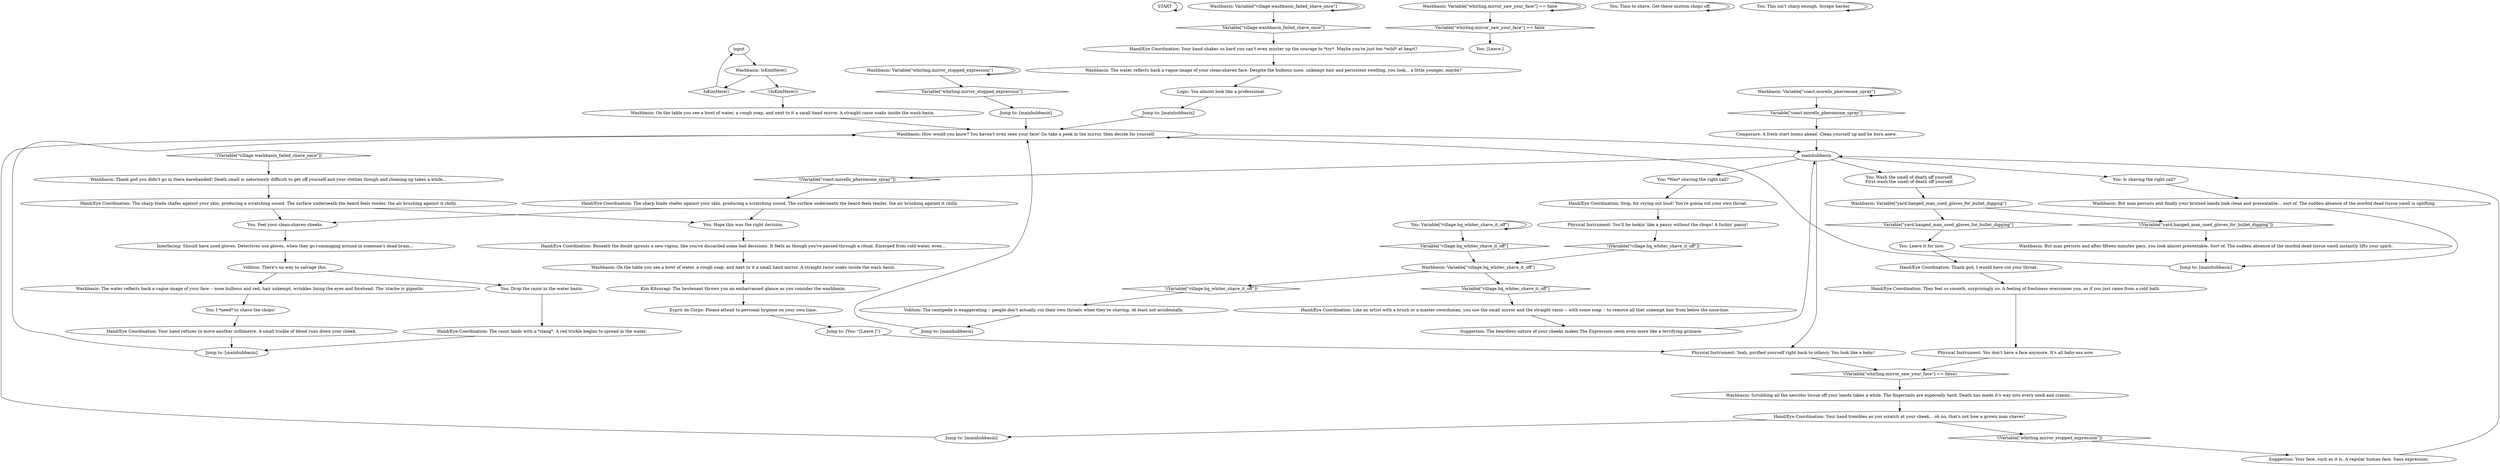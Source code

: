 # HQ / WASHBASIN
# A washbasin An interactable dialogue where you can shave your beard/muttonchops! This changes the portrait in the mirror dialogue, and the one on UI.
# ==================================================
digraph G {
	  0 [label="START"];
	  1 [label="input"];
	  2 [label="Washbasin: On the table you see a bowl of water, a rough soap, and next to it a small hand mirror. A straight razor soaks inside the wash basin."];
	  3 [label="Physical Instrument: Yeah, purified yourself right back to infancy. You look like a baby!"];
	  4 [label="You: [Leave.]"];
	  5 [label="Washbasin: How would you know? You haven't even seen your face! Go take a peek in the mirror, then decide for yourself."];
	  6 [label="mainhubbasin"];
	  7 [label="Jump to: [mainhubbasin]"];
	  8 [label="Suggestion: Your face, such as it is. A regular human face. Sans expression."];
	  9 [label="Suggestion: The beardless nature of your cheeks makes The Expression seem even more like a terrifying grimace."];
	  10 [label="Washbasin: Variable[\"coast.morells_pheromone_spray\"]"];
	  11 [label="Variable[\"coast.morells_pheromone_spray\"]", shape=diamond];
	  12 [label="!(Variable[\"coast.morells_pheromone_spray\"])", shape=diamond];
	  13 [label="You: Time to shave. Get these mutton chops off."];
	  14 [label="You: Variable[\"village.hq_whitec_shave_it_off\"]"];
	  15 [label="Variable[\"village.hq_whitec_shave_it_off\"]", shape=diamond];
	  16 [label="!(Variable[\"village.hq_whitec_shave_it_off\"])", shape=diamond];
	  17 [label="Composure: A fresh start looms ahead. Clean yourself up and be born anew."];
	  18 [label="Hand/Eye Coordination: The sharp blade chafes against your skin, producing a scratching sound. The surface underneath the beard feels tender, the air brushing against it chilly."];
	  19 [label="Washbasin: But man persists and after fifteen minutes pass, you look almost presentable. Sort of. The sudden absence of the morbid dead tissue smell instantly lifts your spirit."];
	  20 [label="Washbasin: Scrubbing all the necrotic tissue off your hands takes a while. The fingernails are especially hard. Death has made it's way into every nook and cranny..."];
	  21 [label="Washbasin: The water reflects back a vague image of your face -- nose bulbous and red, hair unkempt, wrinkles lining the eyes and forehead. The 'stache is gigantic."];
	  22 [label="You: I *need* to shave the chops!"];
	  23 [label="Physical Instrument: You'll be lookin' like a pansy without the chops! A fuckin' pansy!"];
	  24 [label="Volition: There's no way to salvage this."];
	  25 [label="Washbasin: But man persists and finally your bruised hands look clean and presentable... sort of. The sudden absence of the morbid dead tissue smell is uplifting."];
	  26 [label="Washbasin: Variable[\"whirling.mirror_saw_your_face\"] == false"];
	  27 [label="Variable[\"whirling.mirror_saw_your_face\"] == false", shape=diamond];
	  28 [label="!(Variable[\"whirling.mirror_saw_your_face\"] == false)", shape=diamond];
	  29 [label="Jump to: [mainhubbasin]"];
	  30 [label="Jump to: [mainhubbasin]"];
	  31 [label="You: This isn't sharp enough. Scrape harder."];
	  32 [label="Hand/Eye Coordination: Stop, for crying out loud! You're gonna cut your own throat."];
	  33 [label="Washbasin: The water reflects back a vague image of your clean-shaven face. Despite the bulbous nose, unkempt hair and persistent swelling, you look... a little younger, maybe?"];
	  34 [label="Jump to: [mainhubbasin]"];
	  35 [label="Washbasin: Variable[\"whirling.mirror_stopped_expression\"]"];
	  36 [label="Variable[\"whirling.mirror_stopped_expression\"]", shape=diamond];
	  37 [label="!(Variable[\"whirling.mirror_stopped_expression\"])", shape=diamond];
	  38 [label="You: Leave it for now."];
	  39 [label="Washbasin: Thank god you didn't go in there barehanded! Death smell is notoriously difficult to get off yourself and your clothes though and cleaning up takes a while..."];
	  40 [label="Hand/Eye Coordination: Your hand trembles as you scratch at your cheek... oh no, that's not how a grown man shaves!"];
	  41 [label="Interfacing: Should have used gloves. Detectives use gloves, when they go rummaging around in someone's dead brain..."];
	  42 [label="Hand/Eye Coordination: They feel so smooth, surprisingly so. A feeling of freshness overcomes you, as if you just came from a cold bath."];
	  43 [label="Volition: The centipede is exaggerating -- people don't actually cut their own throats when they're shaving. At least not accidentally."];
	  44 [label="Washbasin: Variable[\"village.washbasin_failed_shave_once\"]"];
	  45 [label="Variable[\"village.washbasin_failed_shave_once\"]", shape=diamond];
	  46 [label="!(Variable[\"village.washbasin_failed_shave_once\"])", shape=diamond];
	  47 [label="Hand/Eye Coordination: Beneath the doubt sprouts a new vigour, like you've discarded some bad decisions. It feels as though you've passed through a ritual. Emerged from cold water, even..."];
	  48 [label="Esprit de Corps: Please attend to personal hygiene on your own time."];
	  49 [label="Jump to: [mainhubbasin]"];
	  50 [label="You: Feel your clean-shaven cheeks."];
	  51 [label="Washbasin: IsKimHere()"];
	  52 [label="IsKimHere()", shape=diamond];
	  53 [label="!(IsKimHere())", shape=diamond];
	  54 [label="Hand/Eye Coordination: The razor lands with a *clang*. A red trickle begins to spread in the water."];
	  55 [label="Washbasin: On the table you see a bowl of water, a rough soap, and next to it a small hand mirror. A straight razor soaks inside the wash basin."];
	  56 [label="Kim Kitsuragi: The lieutenant throws you an embarrassed glance as you consider the washbasin."];
	  57 [label="Hand/Eye Coordination: Thank god, I would have cut your throat."];
	  58 [label="You: Is shaving the right call?"];
	  59 [label="You: Drop the razor in the water basin."];
	  60 [label="Washbasin: Variable[\"village.hq_whitec_shave_it_off\"]"];
	  61 [label="Variable[\"village.hq_whitec_shave_it_off\"]", shape=diamond];
	  62 [label="!(Variable[\"village.hq_whitec_shave_it_off\"])", shape=diamond];
	  63 [label="Jump to: [You: \"[Leave.]\"]"];
	  64 [label="Washbasin: Variable[\"yard.hanged_man_used_gloves_for_bullet_digging\"]"];
	  65 [label="Variable[\"yard.hanged_man_used_gloves_for_bullet_digging\"]", shape=diamond];
	  66 [label="!(Variable[\"yard.hanged_man_used_gloves_for_bullet_digging\"])", shape=diamond];
	  67 [label="Jump to: [mainhubbasin]"];
	  68 [label="Hand/Eye Coordination: Your hand shakes so hard you can't even muster up the courage to *try*. Maybe you're just too *wild* at heart?"];
	  69 [label="You: *Was* shaving the right call?"];
	  70 [label="Hand/Eye Coordination: Like an artist with a brush or a master swordsman, you use the small mirror and the straight razor -- with some soap -- to remove all that unkempt hair from below the nose-line."];
	  71 [label="You: Wash the smell of death off yourself.\nFirst wash the smell of death off yourself."];
	  72 [label="Physical Instrument: You don't have a face anymore. It's all baby-ass now."];
	  73 [label="Logic: You almost look like a professional."];
	  74 [label="Hand/Eye Coordination: Your hand refuses to move another millimetre. A small trickle of blood runs down your cheek."];
	  75 [label="You: Hope this was the right decision."];
	  76 [label="Hand/Eye Coordination: The sharp blade chafes against your skin, producing a scratching sound. The surface underneath the beard feels tender, the air brushing against it chilly."];
	  0 -> 0
	  1 -> 51
	  2 -> 56
	  3 -> 28
	  5 -> 6
	  6 -> 3
	  6 -> 69
	  6 -> 71
	  6 -> 12
	  6 -> 58
	  7 -> 5
	  8 -> 6
	  9 -> 6
	  10 -> 10
	  10 -> 11
	  11 -> 17
	  12 -> 76
	  13 -> 13
	  14 -> 14
	  14 -> 15
	  15 -> 60
	  16 -> 60
	  17 -> 6
	  18 -> 50
	  18 -> 75
	  19 -> 49
	  20 -> 40
	  21 -> 22
	  22 -> 74
	  23 -> 16
	  24 -> 59
	  24 -> 21
	  25 -> 49
	  26 -> 26
	  26 -> 27
	  27 -> 4
	  28 -> 20
	  29 -> 5
	  30 -> 5
	  31 -> 31
	  32 -> 23
	  33 -> 73
	  34 -> 5
	  35 -> 35
	  35 -> 36
	  36 -> 7
	  37 -> 8
	  38 -> 57
	  39 -> 18
	  40 -> 37
	  40 -> 30
	  41 -> 24
	  42 -> 72
	  43 -> 67
	  44 -> 44
	  44 -> 45
	  45 -> 68
	  46 -> 39
	  47 -> 2
	  48 -> 63
	  49 -> 5
	  50 -> 41
	  51 -> 52
	  51 -> 53
	  52 -> 1
	  53 -> 55
	  54 -> 29
	  55 -> 5
	  56 -> 48
	  57 -> 42
	  58 -> 25
	  59 -> 54
	  60 -> 61
	  60 -> 62
	  61 -> 70
	  62 -> 43
	  63 -> 3
	  64 -> 65
	  64 -> 66
	  65 -> 38
	  66 -> 19
	  67 -> 5
	  68 -> 33
	  69 -> 32
	  70 -> 9
	  71 -> 64
	  72 -> 28
	  73 -> 34
	  74 -> 29
	  75 -> 47
	  76 -> 50
	  76 -> 75
}

